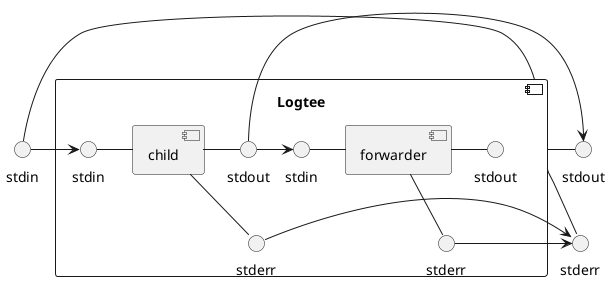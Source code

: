 @startuml

() "stdin" as stdin_logtee
stdin_logtee -right- Logtee
() "stdout" as stdout_logtee
stdout_logtee -left- Logtee
() "stderr" as stderr_logtee
stderr_logtee -up- Logtee

component Logtee {
    () "stdin" as stdin_child
    stdin_child -right- child
    () "stdout" as stdout_child
    stdout_child -left- child
    () "stderr" as stderr_child
    stderr_child -up- child

    () "stdin" as stdin_forwarder
    stdin_forwarder -right- forwarder
    () "stdout" as stdout_forwarder
    stdout_forwarder -left- forwarder
    () "stderr" as stderr_forwarder
    stderr_forwarder -up- forwarder

    stdin_logtee -> stdin_child
    stdout_child -> stdout_logtee
    stdout_child -> stdin_forwarder
    stderr_child -> stderr_logtee
    stderr_forwarder -> stderr_logtee

    component "child" {
    }

    component "forwarder" {
    }

}
@enduml